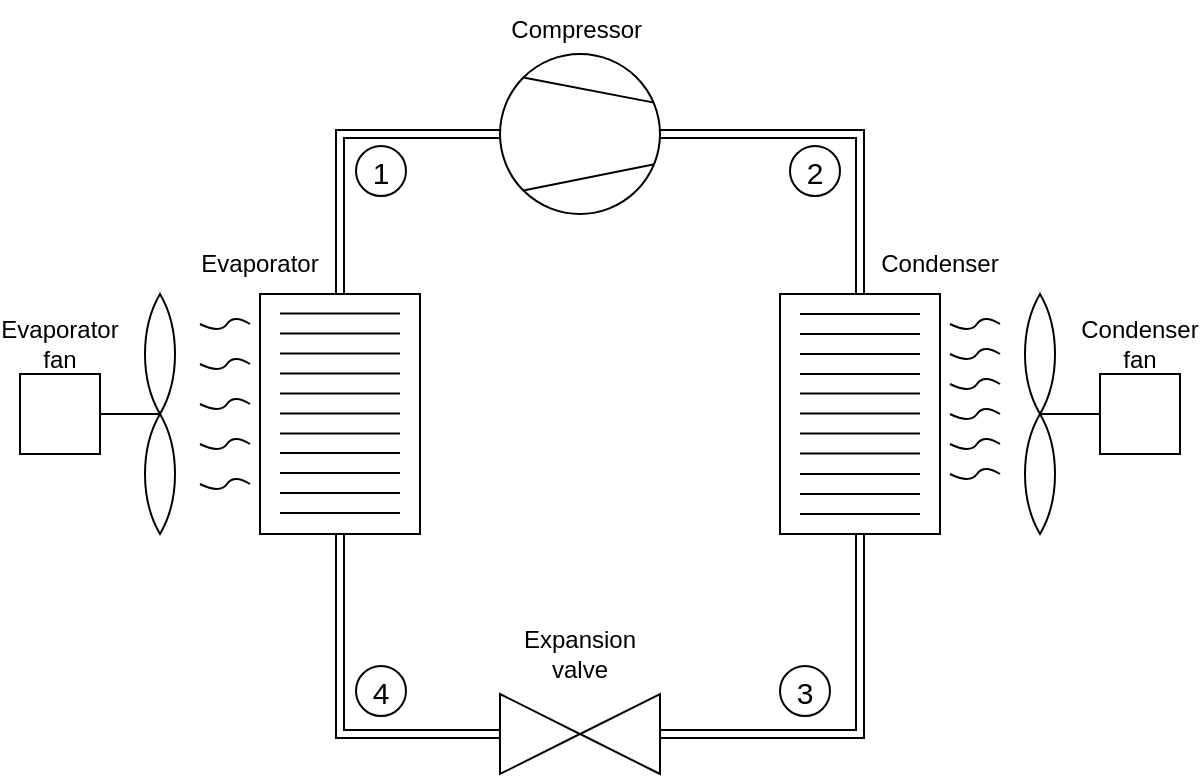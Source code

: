 <mxfile version="18.0.3" type="github">
  <diagram id="AmO3VE7Y9i2ye-rAvOHE" name="Page-1">
    <mxGraphModel dx="1763" dy="928" grid="1" gridSize="10" guides="1" tooltips="1" connect="1" arrows="1" fold="1" page="1" pageScale="1" pageWidth="605" pageHeight="415" math="0" shadow="0">
      <root>
        <mxCell id="0" />
        <mxCell id="1" parent="0" />
        <mxCell id="lqNG4nR6wOAyKXBrpQ9X-1" value="" style="ellipse;whiteSpace=wrap;html=1;aspect=fixed;" vertex="1" parent="1">
          <mxGeometry x="252" y="40" width="80" height="80" as="geometry" />
        </mxCell>
        <mxCell id="lqNG4nR6wOAyKXBrpQ9X-2" value="" style="rounded=0;whiteSpace=wrap;html=1;" vertex="1" parent="1">
          <mxGeometry x="392" y="160" width="80" height="120" as="geometry" />
        </mxCell>
        <mxCell id="lqNG4nR6wOAyKXBrpQ9X-3" value="" style="rounded=0;whiteSpace=wrap;html=1;" vertex="1" parent="1">
          <mxGeometry x="132" y="160" width="80" height="120" as="geometry" />
        </mxCell>
        <mxCell id="lqNG4nR6wOAyKXBrpQ9X-4" value="" style="triangle;whiteSpace=wrap;html=1;rotation=-180;" vertex="1" parent="1">
          <mxGeometry x="292" y="360" width="40" height="40" as="geometry" />
        </mxCell>
        <mxCell id="lqNG4nR6wOAyKXBrpQ9X-5" value="" style="triangle;whiteSpace=wrap;html=1;" vertex="1" parent="1">
          <mxGeometry x="252" y="360" width="40" height="40" as="geometry" />
        </mxCell>
        <mxCell id="lqNG4nR6wOAyKXBrpQ9X-6" value="" style="whiteSpace=wrap;html=1;shape=mxgraph.basic.pointed_oval" vertex="1" parent="1">
          <mxGeometry x="512" y="160" width="20" height="60" as="geometry" />
        </mxCell>
        <mxCell id="lqNG4nR6wOAyKXBrpQ9X-7" value="" style="whiteSpace=wrap;html=1;shape=mxgraph.basic.pointed_oval" vertex="1" parent="1">
          <mxGeometry x="512" y="220" width="20" height="60" as="geometry" />
        </mxCell>
        <mxCell id="lqNG4nR6wOAyKXBrpQ9X-8" value="" style="endArrow=none;html=1;rounded=0;entryX=0.5;entryY=0;entryDx=0;entryDy=0;entryPerimeter=0;" edge="1" parent="1" target="lqNG4nR6wOAyKXBrpQ9X-7">
          <mxGeometry width="50" height="50" relative="1" as="geometry">
            <mxPoint x="552" y="220" as="sourcePoint" />
            <mxPoint x="522" y="230" as="targetPoint" />
          </mxGeometry>
        </mxCell>
        <mxCell id="lqNG4nR6wOAyKXBrpQ9X-9" value="" style="rounded=0;whiteSpace=wrap;html=1;" vertex="1" parent="1">
          <mxGeometry x="552" y="200" width="40" height="40" as="geometry" />
        </mxCell>
        <mxCell id="lqNG4nR6wOAyKXBrpQ9X-10" value="" style="whiteSpace=wrap;html=1;shape=mxgraph.basic.pointed_oval" vertex="1" parent="1">
          <mxGeometry x="72" y="160" width="20" height="60" as="geometry" />
        </mxCell>
        <mxCell id="lqNG4nR6wOAyKXBrpQ9X-11" value="" style="whiteSpace=wrap;html=1;shape=mxgraph.basic.pointed_oval" vertex="1" parent="1">
          <mxGeometry x="72" y="220" width="20" height="60" as="geometry" />
        </mxCell>
        <mxCell id="lqNG4nR6wOAyKXBrpQ9X-12" value="" style="endArrow=none;html=1;rounded=0;entryX=0.5;entryY=0;entryDx=0;entryDy=0;entryPerimeter=0;exitX=1;exitY=0.5;exitDx=0;exitDy=0;" edge="1" parent="1" source="lqNG4nR6wOAyKXBrpQ9X-13" target="lqNG4nR6wOAyKXBrpQ9X-11">
          <mxGeometry width="50" height="50" relative="1" as="geometry">
            <mxPoint x="52" y="220" as="sourcePoint" />
            <mxPoint x="22" y="230" as="targetPoint" />
          </mxGeometry>
        </mxCell>
        <mxCell id="lqNG4nR6wOAyKXBrpQ9X-13" value="" style="rounded=0;whiteSpace=wrap;html=1;" vertex="1" parent="1">
          <mxGeometry x="12" y="200" width="40" height="40" as="geometry" />
        </mxCell>
        <mxCell id="lqNG4nR6wOAyKXBrpQ9X-14" value="" style="endArrow=none;html=1;rounded=0;entryX=1;entryY=0.5;entryDx=0;entryDy=0;exitX=0.5;exitY=0;exitDx=0;exitDy=0;shape=link;" edge="1" parent="1" source="lqNG4nR6wOAyKXBrpQ9X-2">
          <mxGeometry width="50" height="50" relative="1" as="geometry">
            <mxPoint x="242" y="330" as="sourcePoint" />
            <mxPoint x="332" y="80" as="targetPoint" />
            <Array as="points">
              <mxPoint x="432" y="80" />
            </Array>
          </mxGeometry>
        </mxCell>
        <mxCell id="lqNG4nR6wOAyKXBrpQ9X-15" value="" style="endArrow=none;html=1;rounded=0;entryX=0.5;entryY=1;entryDx=0;entryDy=0;exitX=0;exitY=0.5;exitDx=0;exitDy=0;shape=link;" edge="1" parent="1" source="lqNG4nR6wOAyKXBrpQ9X-4" target="lqNG4nR6wOAyKXBrpQ9X-2">
          <mxGeometry width="50" height="50" relative="1" as="geometry">
            <mxPoint x="392" y="380" as="sourcePoint" />
            <mxPoint x="342" y="90" as="targetPoint" />
            <Array as="points">
              <mxPoint x="432" y="380" />
            </Array>
          </mxGeometry>
        </mxCell>
        <mxCell id="lqNG4nR6wOAyKXBrpQ9X-16" value="" style="endArrow=none;html=1;rounded=0;exitX=0.5;exitY=1;exitDx=0;exitDy=0;entryX=0;entryY=0.5;entryDx=0;entryDy=0;shape=link;" edge="1" parent="1" source="lqNG4nR6wOAyKXBrpQ9X-3" target="lqNG4nR6wOAyKXBrpQ9X-5">
          <mxGeometry width="50" height="50" relative="1" as="geometry">
            <mxPoint x="342" y="390" as="sourcePoint" />
            <mxPoint x="502" y="390" as="targetPoint" />
            <Array as="points">
              <mxPoint x="172" y="380" />
            </Array>
          </mxGeometry>
        </mxCell>
        <mxCell id="lqNG4nR6wOAyKXBrpQ9X-17" value="" style="endArrow=none;html=1;rounded=0;entryX=0.5;entryY=0;entryDx=0;entryDy=0;exitX=0;exitY=0.5;exitDx=0;exitDy=0;shape=link;" edge="1" parent="1" source="lqNG4nR6wOAyKXBrpQ9X-1" target="lqNG4nR6wOAyKXBrpQ9X-3">
          <mxGeometry width="50" height="50" relative="1" as="geometry">
            <mxPoint x="192" y="50" as="sourcePoint" />
            <mxPoint x="262" y="390" as="targetPoint" />
            <Array as="points">
              <mxPoint x="172" y="80" />
            </Array>
          </mxGeometry>
        </mxCell>
        <mxCell id="lqNG4nR6wOAyKXBrpQ9X-18" value="" style="endArrow=none;html=1;rounded=0;entryX=0.963;entryY=0.304;entryDx=0;entryDy=0;entryPerimeter=0;exitX=0;exitY=0;exitDx=0;exitDy=0;" edge="1" parent="1" source="lqNG4nR6wOAyKXBrpQ9X-1" target="lqNG4nR6wOAyKXBrpQ9X-1">
          <mxGeometry width="50" height="50" relative="1" as="geometry">
            <mxPoint x="382" y="280" as="sourcePoint" />
            <mxPoint x="432" y="230" as="targetPoint" />
          </mxGeometry>
        </mxCell>
        <mxCell id="lqNG4nR6wOAyKXBrpQ9X-19" value="" style="endArrow=none;html=1;rounded=0;entryX=0.965;entryY=0.689;entryDx=0;entryDy=0;exitX=0;exitY=1;exitDx=0;exitDy=0;entryPerimeter=0;" edge="1" parent="1" source="lqNG4nR6wOAyKXBrpQ9X-1" target="lqNG4nR6wOAyKXBrpQ9X-1">
          <mxGeometry width="50" height="50" relative="1" as="geometry">
            <mxPoint x="362" y="40" as="sourcePoint" />
            <mxPoint x="334.64" y="68.24" as="targetPoint" />
          </mxGeometry>
        </mxCell>
        <mxCell id="lqNG4nR6wOAyKXBrpQ9X-20" value="" style="endArrow=none;html=1;rounded=0;" edge="1" parent="1">
          <mxGeometry width="50" height="50" relative="1" as="geometry">
            <mxPoint x="202" y="199.77" as="sourcePoint" />
            <mxPoint x="142" y="199.77" as="targetPoint" />
          </mxGeometry>
        </mxCell>
        <mxCell id="lqNG4nR6wOAyKXBrpQ9X-21" value="" style="endArrow=none;html=1;rounded=0;" edge="1" parent="1">
          <mxGeometry width="50" height="50" relative="1" as="geometry">
            <mxPoint x="202" y="209.77" as="sourcePoint" />
            <mxPoint x="142" y="209.77" as="targetPoint" />
          </mxGeometry>
        </mxCell>
        <mxCell id="lqNG4nR6wOAyKXBrpQ9X-22" value="" style="endArrow=none;html=1;rounded=0;" edge="1" parent="1">
          <mxGeometry width="50" height="50" relative="1" as="geometry">
            <mxPoint x="202" y="219.77" as="sourcePoint" />
            <mxPoint x="142" y="219.77" as="targetPoint" />
          </mxGeometry>
        </mxCell>
        <mxCell id="lqNG4nR6wOAyKXBrpQ9X-23" value="" style="endArrow=none;html=1;rounded=0;" edge="1" parent="1">
          <mxGeometry width="50" height="50" relative="1" as="geometry">
            <mxPoint x="202" y="229.77" as="sourcePoint" />
            <mxPoint x="142" y="229.77" as="targetPoint" />
          </mxGeometry>
        </mxCell>
        <mxCell id="lqNG4nR6wOAyKXBrpQ9X-24" value="" style="endArrow=none;html=1;rounded=0;" edge="1" parent="1">
          <mxGeometry width="50" height="50" relative="1" as="geometry">
            <mxPoint x="202" y="239.46" as="sourcePoint" />
            <mxPoint x="142" y="239.46" as="targetPoint" />
          </mxGeometry>
        </mxCell>
        <mxCell id="lqNG4nR6wOAyKXBrpQ9X-25" value="" style="endArrow=none;html=1;rounded=0;" edge="1" parent="1">
          <mxGeometry width="50" height="50" relative="1" as="geometry">
            <mxPoint x="202" y="249.46" as="sourcePoint" />
            <mxPoint x="142" y="249.46" as="targetPoint" />
          </mxGeometry>
        </mxCell>
        <mxCell id="lqNG4nR6wOAyKXBrpQ9X-26" value="" style="endArrow=none;html=1;rounded=0;" edge="1" parent="1">
          <mxGeometry width="50" height="50" relative="1" as="geometry">
            <mxPoint x="202" y="259.46" as="sourcePoint" />
            <mxPoint x="142" y="259.46" as="targetPoint" />
          </mxGeometry>
        </mxCell>
        <mxCell id="lqNG4nR6wOAyKXBrpQ9X-27" value="" style="endArrow=none;html=1;rounded=0;" edge="1" parent="1">
          <mxGeometry width="50" height="50" relative="1" as="geometry">
            <mxPoint x="202" y="269.46" as="sourcePoint" />
            <mxPoint x="142" y="269.46" as="targetPoint" />
          </mxGeometry>
        </mxCell>
        <mxCell id="lqNG4nR6wOAyKXBrpQ9X-28" value="" style="endArrow=none;html=1;rounded=0;" edge="1" parent="1">
          <mxGeometry width="50" height="50" relative="1" as="geometry">
            <mxPoint x="462" y="170" as="sourcePoint" />
            <mxPoint x="402" y="170" as="targetPoint" />
          </mxGeometry>
        </mxCell>
        <mxCell id="lqNG4nR6wOAyKXBrpQ9X-29" value="" style="endArrow=none;html=1;rounded=0;" edge="1" parent="1">
          <mxGeometry width="50" height="50" relative="1" as="geometry">
            <mxPoint x="462" y="180" as="sourcePoint" />
            <mxPoint x="402" y="180" as="targetPoint" />
          </mxGeometry>
        </mxCell>
        <mxCell id="lqNG4nR6wOAyKXBrpQ9X-30" value="" style="endArrow=none;html=1;rounded=0;" edge="1" parent="1">
          <mxGeometry width="50" height="50" relative="1" as="geometry">
            <mxPoint x="462" y="190" as="sourcePoint" />
            <mxPoint x="402" y="190" as="targetPoint" />
          </mxGeometry>
        </mxCell>
        <mxCell id="lqNG4nR6wOAyKXBrpQ9X-31" value="" style="endArrow=none;html=1;rounded=0;" edge="1" parent="1">
          <mxGeometry width="50" height="50" relative="1" as="geometry">
            <mxPoint x="462" y="200" as="sourcePoint" />
            <mxPoint x="402" y="200" as="targetPoint" />
          </mxGeometry>
        </mxCell>
        <mxCell id="lqNG4nR6wOAyKXBrpQ9X-32" value="" style="endArrow=none;html=1;rounded=0;" edge="1" parent="1">
          <mxGeometry width="50" height="50" relative="1" as="geometry">
            <mxPoint x="462" y="209.69" as="sourcePoint" />
            <mxPoint x="402" y="209.69" as="targetPoint" />
          </mxGeometry>
        </mxCell>
        <mxCell id="lqNG4nR6wOAyKXBrpQ9X-33" value="" style="endArrow=none;html=1;rounded=0;" edge="1" parent="1">
          <mxGeometry width="50" height="50" relative="1" as="geometry">
            <mxPoint x="462" y="219.69" as="sourcePoint" />
            <mxPoint x="402" y="219.69" as="targetPoint" />
          </mxGeometry>
        </mxCell>
        <mxCell id="lqNG4nR6wOAyKXBrpQ9X-34" value="" style="endArrow=none;html=1;rounded=0;" edge="1" parent="1">
          <mxGeometry width="50" height="50" relative="1" as="geometry">
            <mxPoint x="462" y="229.69" as="sourcePoint" />
            <mxPoint x="402" y="229.69" as="targetPoint" />
          </mxGeometry>
        </mxCell>
        <mxCell id="lqNG4nR6wOAyKXBrpQ9X-35" value="" style="endArrow=none;html=1;rounded=0;" edge="1" parent="1">
          <mxGeometry width="50" height="50" relative="1" as="geometry">
            <mxPoint x="462" y="239.69" as="sourcePoint" />
            <mxPoint x="402" y="239.69" as="targetPoint" />
          </mxGeometry>
        </mxCell>
        <mxCell id="lqNG4nR6wOAyKXBrpQ9X-36" value="" style="endArrow=none;html=1;rounded=0;" edge="1" parent="1">
          <mxGeometry width="50" height="50" relative="1" as="geometry">
            <mxPoint x="462" y="250" as="sourcePoint" />
            <mxPoint x="402" y="250" as="targetPoint" />
          </mxGeometry>
        </mxCell>
        <mxCell id="lqNG4nR6wOAyKXBrpQ9X-37" value="" style="endArrow=none;html=1;rounded=0;" edge="1" parent="1">
          <mxGeometry width="50" height="50" relative="1" as="geometry">
            <mxPoint x="462" y="260" as="sourcePoint" />
            <mxPoint x="402" y="260" as="targetPoint" />
          </mxGeometry>
        </mxCell>
        <mxCell id="lqNG4nR6wOAyKXBrpQ9X-38" value="" style="endArrow=none;html=1;rounded=0;" edge="1" parent="1">
          <mxGeometry width="50" height="50" relative="1" as="geometry">
            <mxPoint x="462" y="270" as="sourcePoint" />
            <mxPoint x="402" y="270" as="targetPoint" />
          </mxGeometry>
        </mxCell>
        <mxCell id="lqNG4nR6wOAyKXBrpQ9X-39" value="" style="endArrow=none;html=1;rounded=0;" edge="1" parent="1">
          <mxGeometry width="50" height="50" relative="1" as="geometry">
            <mxPoint x="202" y="169.77" as="sourcePoint" />
            <mxPoint x="142" y="169.77" as="targetPoint" />
          </mxGeometry>
        </mxCell>
        <mxCell id="lqNG4nR6wOAyKXBrpQ9X-40" value="" style="endArrow=none;html=1;rounded=0;" edge="1" parent="1">
          <mxGeometry width="50" height="50" relative="1" as="geometry">
            <mxPoint x="202" y="179.77" as="sourcePoint" />
            <mxPoint x="142" y="179.77" as="targetPoint" />
          </mxGeometry>
        </mxCell>
        <mxCell id="lqNG4nR6wOAyKXBrpQ9X-41" value="" style="endArrow=none;html=1;rounded=0;" edge="1" parent="1">
          <mxGeometry width="50" height="50" relative="1" as="geometry">
            <mxPoint x="202" y="189.77" as="sourcePoint" />
            <mxPoint x="142" y="189.77" as="targetPoint" />
          </mxGeometry>
        </mxCell>
        <mxCell id="lqNG4nR6wOAyKXBrpQ9X-42" value="Compressor&amp;nbsp;" style="text;html=1;strokeColor=none;fillColor=none;align=center;verticalAlign=middle;whiteSpace=wrap;rounded=0;" vertex="1" parent="1">
          <mxGeometry x="262" y="13" width="60" height="30" as="geometry" />
        </mxCell>
        <mxCell id="lqNG4nR6wOAyKXBrpQ9X-43" value="Condenser" style="text;html=1;strokeColor=none;fillColor=none;align=center;verticalAlign=middle;whiteSpace=wrap;rounded=0;" vertex="1" parent="1">
          <mxGeometry x="442" y="130" width="60" height="30" as="geometry" />
        </mxCell>
        <mxCell id="lqNG4nR6wOAyKXBrpQ9X-44" value="Evaporator" style="text;html=1;strokeColor=none;fillColor=none;align=center;verticalAlign=middle;whiteSpace=wrap;rounded=0;" vertex="1" parent="1">
          <mxGeometry x="102" y="130" width="60" height="30" as="geometry" />
        </mxCell>
        <mxCell id="lqNG4nR6wOAyKXBrpQ9X-45" value="Expansion valve" style="text;html=1;strokeColor=none;fillColor=none;align=center;verticalAlign=middle;whiteSpace=wrap;rounded=0;" vertex="1" parent="1">
          <mxGeometry x="262" y="325" width="60" height="30" as="geometry" />
        </mxCell>
        <mxCell id="lqNG4nR6wOAyKXBrpQ9X-46" value="Evaporator&lt;br&gt;fan" style="text;html=1;strokeColor=none;fillColor=none;align=center;verticalAlign=middle;whiteSpace=wrap;rounded=0;" vertex="1" parent="1">
          <mxGeometry x="2" y="170" width="60" height="30" as="geometry" />
        </mxCell>
        <mxCell id="lqNG4nR6wOAyKXBrpQ9X-47" value="Condenser&lt;br&gt;fan" style="text;html=1;strokeColor=none;fillColor=none;align=center;verticalAlign=middle;whiteSpace=wrap;rounded=0;" vertex="1" parent="1">
          <mxGeometry x="542" y="170" width="60" height="30" as="geometry" />
        </mxCell>
        <mxCell id="lqNG4nR6wOAyKXBrpQ9X-48" value="" style="curved=1;endArrow=none;html=1;rounded=0;anchorPointDirection=1;endFill=0;" edge="1" parent="1">
          <mxGeometry width="50" height="50" relative="1" as="geometry">
            <mxPoint x="102" y="195" as="sourcePoint" />
            <mxPoint x="127" y="195" as="targetPoint" />
            <Array as="points">
              <mxPoint x="112" y="200" />
              <mxPoint x="119" y="190" />
            </Array>
          </mxGeometry>
        </mxCell>
        <mxCell id="lqNG4nR6wOAyKXBrpQ9X-49" value="" style="curved=1;endArrow=none;html=1;rounded=0;anchorPointDirection=1;endFill=0;" edge="1" parent="1">
          <mxGeometry width="50" height="50" relative="1" as="geometry">
            <mxPoint x="102" y="215" as="sourcePoint" />
            <mxPoint x="127" y="215" as="targetPoint" />
            <Array as="points">
              <mxPoint x="112" y="220" />
              <mxPoint x="119" y="210" />
            </Array>
          </mxGeometry>
        </mxCell>
        <mxCell id="lqNG4nR6wOAyKXBrpQ9X-50" value="" style="curved=1;endArrow=none;html=1;rounded=0;anchorPointDirection=1;endFill=0;" edge="1" parent="1">
          <mxGeometry width="50" height="50" relative="1" as="geometry">
            <mxPoint x="102" y="235" as="sourcePoint" />
            <mxPoint x="127" y="235" as="targetPoint" />
            <Array as="points">
              <mxPoint x="112" y="240" />
              <mxPoint x="119" y="230" />
            </Array>
          </mxGeometry>
        </mxCell>
        <mxCell id="lqNG4nR6wOAyKXBrpQ9X-51" value="" style="curved=1;endArrow=none;html=1;rounded=0;anchorPointDirection=1;endFill=0;" edge="1" parent="1">
          <mxGeometry width="50" height="50" relative="1" as="geometry">
            <mxPoint x="102" y="255" as="sourcePoint" />
            <mxPoint x="127" y="255" as="targetPoint" />
            <Array as="points">
              <mxPoint x="112" y="260" />
              <mxPoint x="119" y="250" />
            </Array>
          </mxGeometry>
        </mxCell>
        <mxCell id="lqNG4nR6wOAyKXBrpQ9X-52" value="" style="curved=1;endArrow=none;html=1;rounded=0;anchorPointDirection=1;endFill=0;" edge="1" parent="1">
          <mxGeometry width="50" height="50" relative="1" as="geometry">
            <mxPoint x="102" y="175" as="sourcePoint" />
            <mxPoint x="127" y="175" as="targetPoint" />
            <Array as="points">
              <mxPoint x="112" y="180" />
              <mxPoint x="119" y="170" />
            </Array>
          </mxGeometry>
        </mxCell>
        <mxCell id="lqNG4nR6wOAyKXBrpQ9X-53" value="" style="curved=1;endArrow=none;html=1;rounded=0;anchorPointDirection=1;endFill=0;" edge="1" parent="1">
          <mxGeometry width="50" height="50" relative="1" as="geometry">
            <mxPoint x="477" y="175" as="sourcePoint" />
            <mxPoint x="502" y="175" as="targetPoint" />
            <Array as="points">
              <mxPoint x="487" y="180" />
              <mxPoint x="494" y="170" />
            </Array>
          </mxGeometry>
        </mxCell>
        <mxCell id="lqNG4nR6wOAyKXBrpQ9X-54" value="" style="curved=1;endArrow=none;html=1;rounded=0;anchorPointDirection=1;endFill=0;" edge="1" parent="1">
          <mxGeometry width="50" height="50" relative="1" as="geometry">
            <mxPoint x="477" y="190" as="sourcePoint" />
            <mxPoint x="502" y="190" as="targetPoint" />
            <Array as="points">
              <mxPoint x="487" y="195" />
              <mxPoint x="494" y="185" />
            </Array>
          </mxGeometry>
        </mxCell>
        <mxCell id="lqNG4nR6wOAyKXBrpQ9X-55" value="" style="curved=1;endArrow=none;html=1;rounded=0;anchorPointDirection=1;endFill=0;" edge="1" parent="1">
          <mxGeometry width="50" height="50" relative="1" as="geometry">
            <mxPoint x="477" y="205" as="sourcePoint" />
            <mxPoint x="502" y="205" as="targetPoint" />
            <Array as="points">
              <mxPoint x="487" y="210" />
              <mxPoint x="494" y="200" />
            </Array>
          </mxGeometry>
        </mxCell>
        <mxCell id="lqNG4nR6wOAyKXBrpQ9X-56" value="" style="curved=1;endArrow=none;html=1;rounded=0;anchorPointDirection=1;endFill=0;" edge="1" parent="1">
          <mxGeometry width="50" height="50" relative="1" as="geometry">
            <mxPoint x="477" y="220" as="sourcePoint" />
            <mxPoint x="502" y="220" as="targetPoint" />
            <Array as="points">
              <mxPoint x="487" y="225" />
              <mxPoint x="494" y="215" />
            </Array>
          </mxGeometry>
        </mxCell>
        <mxCell id="lqNG4nR6wOAyKXBrpQ9X-57" value="" style="curved=1;endArrow=none;html=1;rounded=0;anchorPointDirection=1;endFill=0;" edge="1" parent="1">
          <mxGeometry width="50" height="50" relative="1" as="geometry">
            <mxPoint x="477" y="235" as="sourcePoint" />
            <mxPoint x="502" y="235" as="targetPoint" />
            <Array as="points">
              <mxPoint x="487" y="240" />
              <mxPoint x="494" y="230" />
            </Array>
          </mxGeometry>
        </mxCell>
        <mxCell id="lqNG4nR6wOAyKXBrpQ9X-58" value="" style="curved=1;endArrow=none;html=1;rounded=0;anchorPointDirection=1;endFill=0;" edge="1" parent="1">
          <mxGeometry width="50" height="50" relative="1" as="geometry">
            <mxPoint x="477" y="250" as="sourcePoint" />
            <mxPoint x="502" y="250" as="targetPoint" />
            <Array as="points">
              <mxPoint x="487" y="255" />
              <mxPoint x="494" y="245" />
            </Array>
          </mxGeometry>
        </mxCell>
        <mxCell id="lqNG4nR6wOAyKXBrpQ9X-59" value="1" style="ellipse;whiteSpace=wrap;html=1;aspect=fixed;fontSize=15;" vertex="1" parent="1">
          <mxGeometry x="180" y="86" width="25" height="25" as="geometry" />
        </mxCell>
        <mxCell id="lqNG4nR6wOAyKXBrpQ9X-60" value="2" style="ellipse;whiteSpace=wrap;html=1;aspect=fixed;fontSize=15;" vertex="1" parent="1">
          <mxGeometry x="397" y="86" width="25" height="25" as="geometry" />
        </mxCell>
        <mxCell id="lqNG4nR6wOAyKXBrpQ9X-61" value="3" style="ellipse;whiteSpace=wrap;html=1;aspect=fixed;fontSize=15;" vertex="1" parent="1">
          <mxGeometry x="392" y="346" width="25" height="25" as="geometry" />
        </mxCell>
        <mxCell id="lqNG4nR6wOAyKXBrpQ9X-62" value="4" style="ellipse;whiteSpace=wrap;html=1;aspect=fixed;fontSize=15;" vertex="1" parent="1">
          <mxGeometry x="180" y="346" width="25" height="25" as="geometry" />
        </mxCell>
      </root>
    </mxGraphModel>
  </diagram>
</mxfile>

